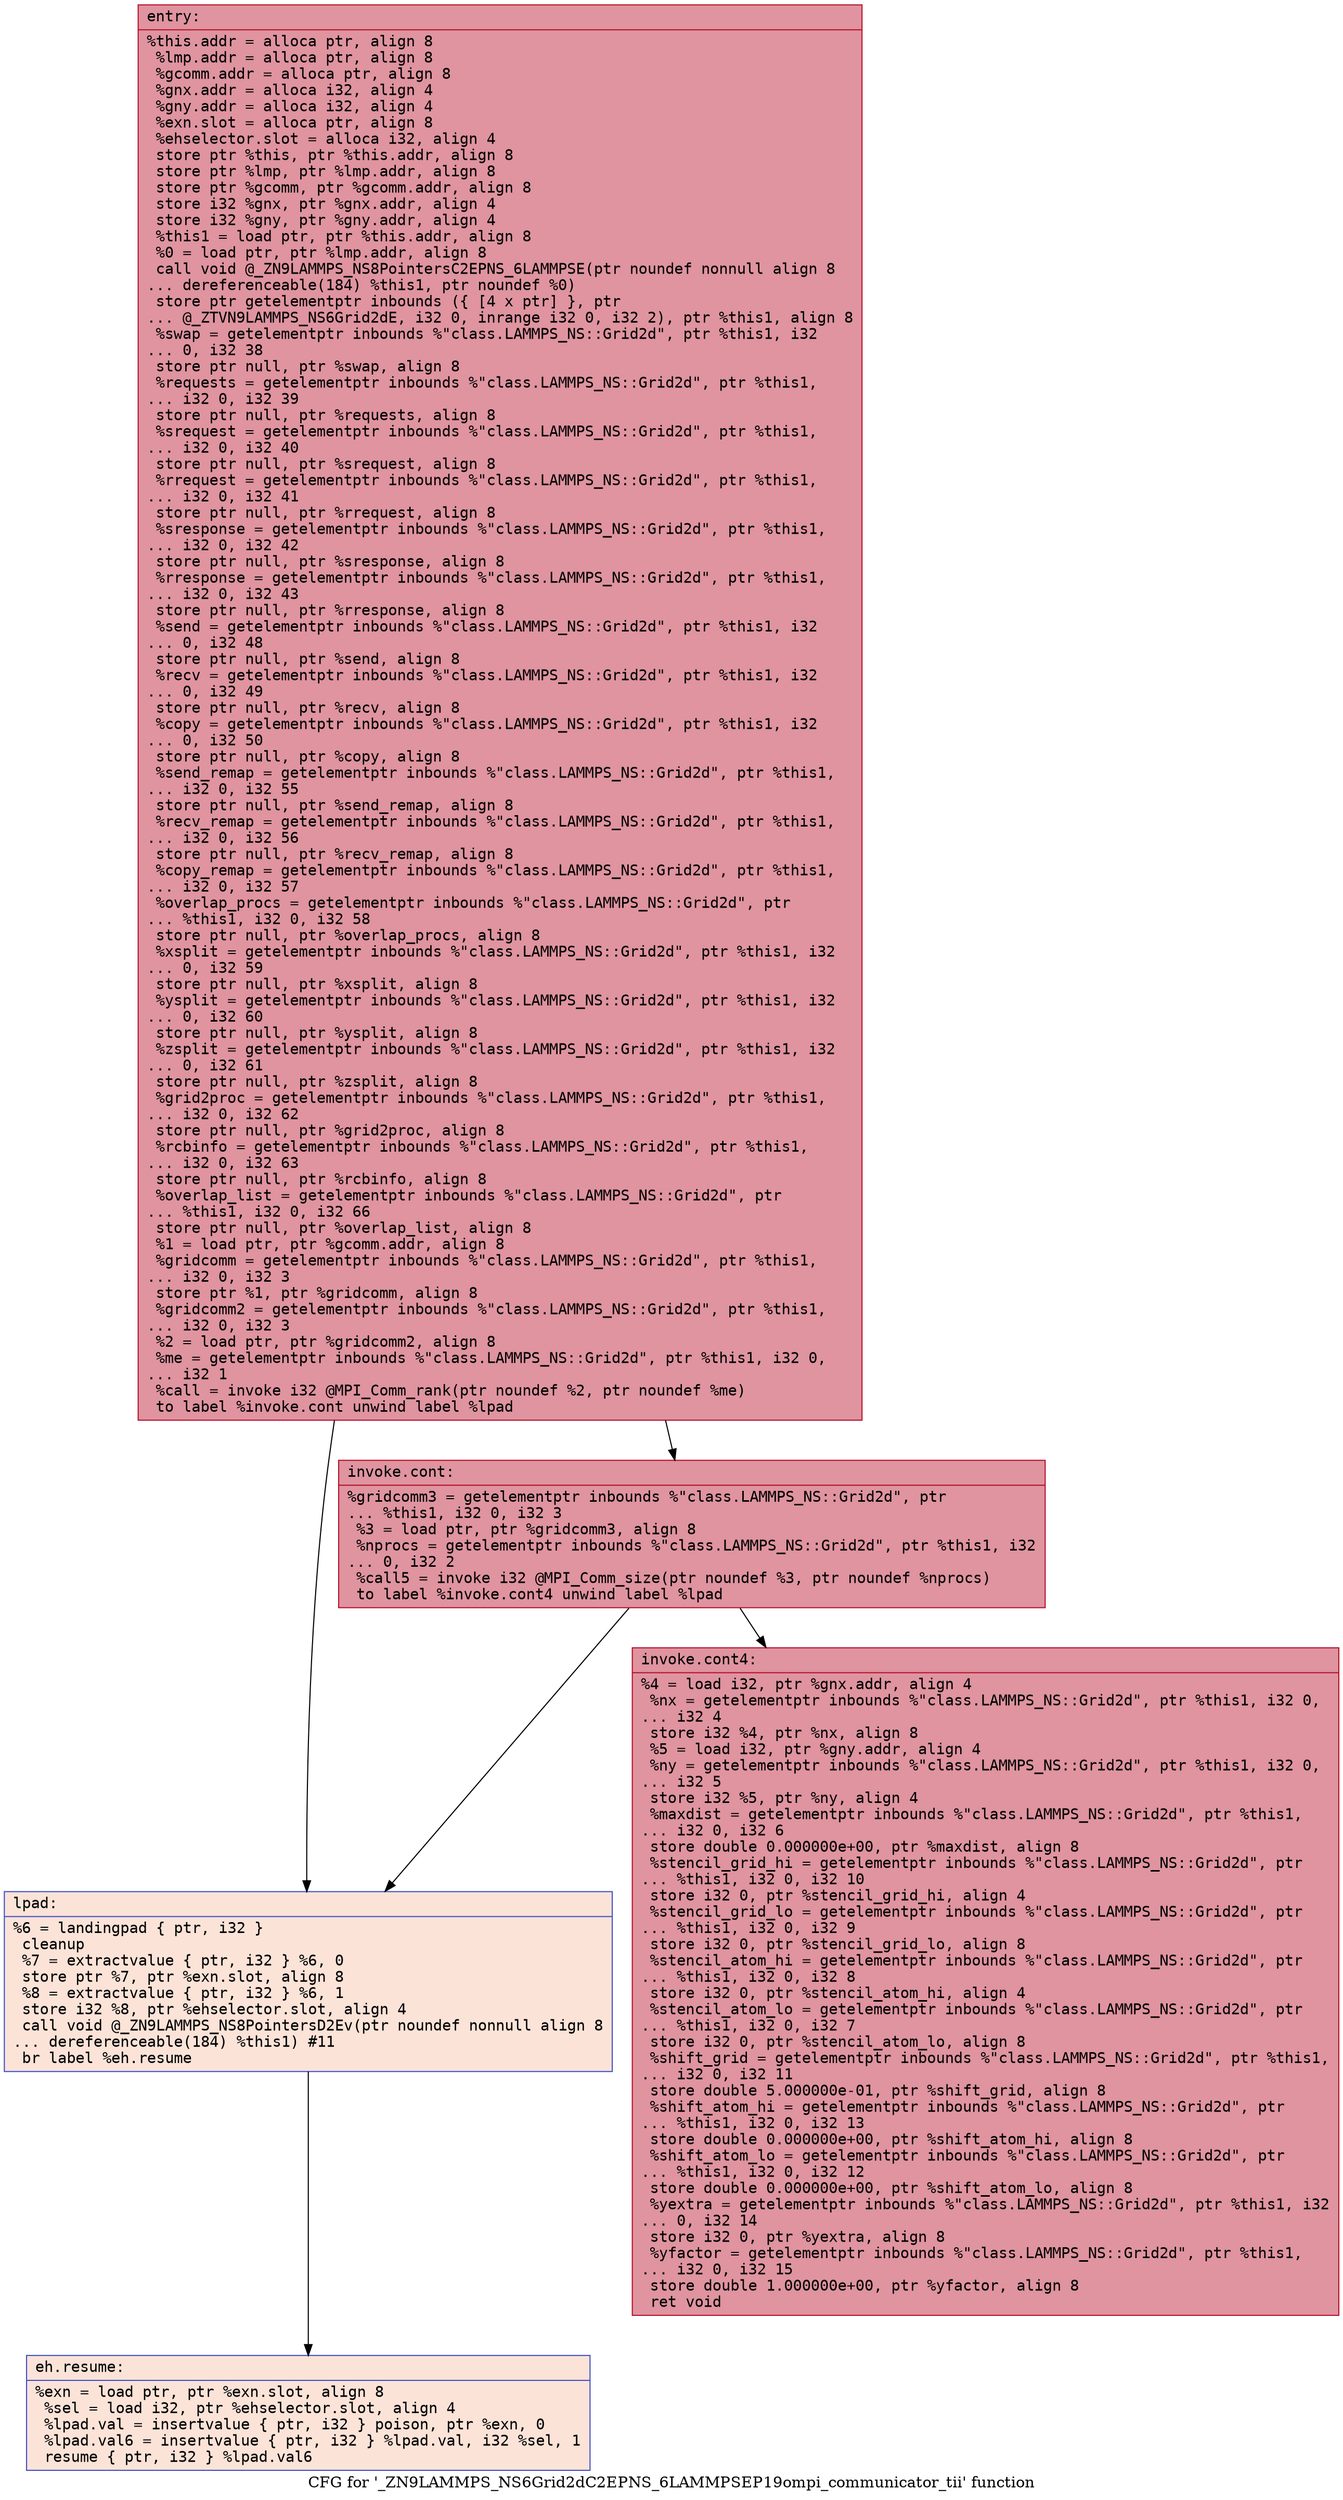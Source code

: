 digraph "CFG for '_ZN9LAMMPS_NS6Grid2dC2EPNS_6LAMMPSEP19ompi_communicator_tii' function" {
	label="CFG for '_ZN9LAMMPS_NS6Grid2dC2EPNS_6LAMMPSEP19ompi_communicator_tii' function";

	Node0x560f90d756a0 [shape=record,color="#b70d28ff", style=filled, fillcolor="#b70d2870" fontname="Courier",label="{entry:\l|  %this.addr = alloca ptr, align 8\l  %lmp.addr = alloca ptr, align 8\l  %gcomm.addr = alloca ptr, align 8\l  %gnx.addr = alloca i32, align 4\l  %gny.addr = alloca i32, align 4\l  %exn.slot = alloca ptr, align 8\l  %ehselector.slot = alloca i32, align 4\l  store ptr %this, ptr %this.addr, align 8\l  store ptr %lmp, ptr %lmp.addr, align 8\l  store ptr %gcomm, ptr %gcomm.addr, align 8\l  store i32 %gnx, ptr %gnx.addr, align 4\l  store i32 %gny, ptr %gny.addr, align 4\l  %this1 = load ptr, ptr %this.addr, align 8\l  %0 = load ptr, ptr %lmp.addr, align 8\l  call void @_ZN9LAMMPS_NS8PointersC2EPNS_6LAMMPSE(ptr noundef nonnull align 8\l... dereferenceable(184) %this1, ptr noundef %0)\l  store ptr getelementptr inbounds (\{ [4 x ptr] \}, ptr\l... @_ZTVN9LAMMPS_NS6Grid2dE, i32 0, inrange i32 0, i32 2), ptr %this1, align 8\l  %swap = getelementptr inbounds %\"class.LAMMPS_NS::Grid2d\", ptr %this1, i32\l... 0, i32 38\l  store ptr null, ptr %swap, align 8\l  %requests = getelementptr inbounds %\"class.LAMMPS_NS::Grid2d\", ptr %this1,\l... i32 0, i32 39\l  store ptr null, ptr %requests, align 8\l  %srequest = getelementptr inbounds %\"class.LAMMPS_NS::Grid2d\", ptr %this1,\l... i32 0, i32 40\l  store ptr null, ptr %srequest, align 8\l  %rrequest = getelementptr inbounds %\"class.LAMMPS_NS::Grid2d\", ptr %this1,\l... i32 0, i32 41\l  store ptr null, ptr %rrequest, align 8\l  %sresponse = getelementptr inbounds %\"class.LAMMPS_NS::Grid2d\", ptr %this1,\l... i32 0, i32 42\l  store ptr null, ptr %sresponse, align 8\l  %rresponse = getelementptr inbounds %\"class.LAMMPS_NS::Grid2d\", ptr %this1,\l... i32 0, i32 43\l  store ptr null, ptr %rresponse, align 8\l  %send = getelementptr inbounds %\"class.LAMMPS_NS::Grid2d\", ptr %this1, i32\l... 0, i32 48\l  store ptr null, ptr %send, align 8\l  %recv = getelementptr inbounds %\"class.LAMMPS_NS::Grid2d\", ptr %this1, i32\l... 0, i32 49\l  store ptr null, ptr %recv, align 8\l  %copy = getelementptr inbounds %\"class.LAMMPS_NS::Grid2d\", ptr %this1, i32\l... 0, i32 50\l  store ptr null, ptr %copy, align 8\l  %send_remap = getelementptr inbounds %\"class.LAMMPS_NS::Grid2d\", ptr %this1,\l... i32 0, i32 55\l  store ptr null, ptr %send_remap, align 8\l  %recv_remap = getelementptr inbounds %\"class.LAMMPS_NS::Grid2d\", ptr %this1,\l... i32 0, i32 56\l  store ptr null, ptr %recv_remap, align 8\l  %copy_remap = getelementptr inbounds %\"class.LAMMPS_NS::Grid2d\", ptr %this1,\l... i32 0, i32 57\l  %overlap_procs = getelementptr inbounds %\"class.LAMMPS_NS::Grid2d\", ptr\l... %this1, i32 0, i32 58\l  store ptr null, ptr %overlap_procs, align 8\l  %xsplit = getelementptr inbounds %\"class.LAMMPS_NS::Grid2d\", ptr %this1, i32\l... 0, i32 59\l  store ptr null, ptr %xsplit, align 8\l  %ysplit = getelementptr inbounds %\"class.LAMMPS_NS::Grid2d\", ptr %this1, i32\l... 0, i32 60\l  store ptr null, ptr %ysplit, align 8\l  %zsplit = getelementptr inbounds %\"class.LAMMPS_NS::Grid2d\", ptr %this1, i32\l... 0, i32 61\l  store ptr null, ptr %zsplit, align 8\l  %grid2proc = getelementptr inbounds %\"class.LAMMPS_NS::Grid2d\", ptr %this1,\l... i32 0, i32 62\l  store ptr null, ptr %grid2proc, align 8\l  %rcbinfo = getelementptr inbounds %\"class.LAMMPS_NS::Grid2d\", ptr %this1,\l... i32 0, i32 63\l  store ptr null, ptr %rcbinfo, align 8\l  %overlap_list = getelementptr inbounds %\"class.LAMMPS_NS::Grid2d\", ptr\l... %this1, i32 0, i32 66\l  store ptr null, ptr %overlap_list, align 8\l  %1 = load ptr, ptr %gcomm.addr, align 8\l  %gridcomm = getelementptr inbounds %\"class.LAMMPS_NS::Grid2d\", ptr %this1,\l... i32 0, i32 3\l  store ptr %1, ptr %gridcomm, align 8\l  %gridcomm2 = getelementptr inbounds %\"class.LAMMPS_NS::Grid2d\", ptr %this1,\l... i32 0, i32 3\l  %2 = load ptr, ptr %gridcomm2, align 8\l  %me = getelementptr inbounds %\"class.LAMMPS_NS::Grid2d\", ptr %this1, i32 0,\l... i32 1\l  %call = invoke i32 @MPI_Comm_rank(ptr noundef %2, ptr noundef %me)\l          to label %invoke.cont unwind label %lpad\l}"];
	Node0x560f90d756a0 -> Node0x560f90d7a130[tooltip="entry -> invoke.cont\nProbability 100.00%" ];
	Node0x560f90d756a0 -> Node0x560f90d7a210[tooltip="entry -> lpad\nProbability 0.00%" ];
	Node0x560f90d7a130 [shape=record,color="#b70d28ff", style=filled, fillcolor="#b70d2870" fontname="Courier",label="{invoke.cont:\l|  %gridcomm3 = getelementptr inbounds %\"class.LAMMPS_NS::Grid2d\", ptr\l... %this1, i32 0, i32 3\l  %3 = load ptr, ptr %gridcomm3, align 8\l  %nprocs = getelementptr inbounds %\"class.LAMMPS_NS::Grid2d\", ptr %this1, i32\l... 0, i32 2\l  %call5 = invoke i32 @MPI_Comm_size(ptr noundef %3, ptr noundef %nprocs)\l          to label %invoke.cont4 unwind label %lpad\l}"];
	Node0x560f90d7a130 -> Node0x560f90d7a780[tooltip="invoke.cont -> invoke.cont4\nProbability 100.00%" ];
	Node0x560f90d7a130 -> Node0x560f90d7a210[tooltip="invoke.cont -> lpad\nProbability 0.00%" ];
	Node0x560f90d7a780 [shape=record,color="#b70d28ff", style=filled, fillcolor="#b70d2870" fontname="Courier",label="{invoke.cont4:\l|  %4 = load i32, ptr %gnx.addr, align 4\l  %nx = getelementptr inbounds %\"class.LAMMPS_NS::Grid2d\", ptr %this1, i32 0,\l... i32 4\l  store i32 %4, ptr %nx, align 8\l  %5 = load i32, ptr %gny.addr, align 4\l  %ny = getelementptr inbounds %\"class.LAMMPS_NS::Grid2d\", ptr %this1, i32 0,\l... i32 5\l  store i32 %5, ptr %ny, align 4\l  %maxdist = getelementptr inbounds %\"class.LAMMPS_NS::Grid2d\", ptr %this1,\l... i32 0, i32 6\l  store double 0.000000e+00, ptr %maxdist, align 8\l  %stencil_grid_hi = getelementptr inbounds %\"class.LAMMPS_NS::Grid2d\", ptr\l... %this1, i32 0, i32 10\l  store i32 0, ptr %stencil_grid_hi, align 4\l  %stencil_grid_lo = getelementptr inbounds %\"class.LAMMPS_NS::Grid2d\", ptr\l... %this1, i32 0, i32 9\l  store i32 0, ptr %stencil_grid_lo, align 8\l  %stencil_atom_hi = getelementptr inbounds %\"class.LAMMPS_NS::Grid2d\", ptr\l... %this1, i32 0, i32 8\l  store i32 0, ptr %stencil_atom_hi, align 4\l  %stencil_atom_lo = getelementptr inbounds %\"class.LAMMPS_NS::Grid2d\", ptr\l... %this1, i32 0, i32 7\l  store i32 0, ptr %stencil_atom_lo, align 8\l  %shift_grid = getelementptr inbounds %\"class.LAMMPS_NS::Grid2d\", ptr %this1,\l... i32 0, i32 11\l  store double 5.000000e-01, ptr %shift_grid, align 8\l  %shift_atom_hi = getelementptr inbounds %\"class.LAMMPS_NS::Grid2d\", ptr\l... %this1, i32 0, i32 13\l  store double 0.000000e+00, ptr %shift_atom_hi, align 8\l  %shift_atom_lo = getelementptr inbounds %\"class.LAMMPS_NS::Grid2d\", ptr\l... %this1, i32 0, i32 12\l  store double 0.000000e+00, ptr %shift_atom_lo, align 8\l  %yextra = getelementptr inbounds %\"class.LAMMPS_NS::Grid2d\", ptr %this1, i32\l... 0, i32 14\l  store i32 0, ptr %yextra, align 8\l  %yfactor = getelementptr inbounds %\"class.LAMMPS_NS::Grid2d\", ptr %this1,\l... i32 0, i32 15\l  store double 1.000000e+00, ptr %yfactor, align 8\l  ret void\l}"];
	Node0x560f90d7a210 [shape=record,color="#3d50c3ff", style=filled, fillcolor="#f6bfa670" fontname="Courier",label="{lpad:\l|  %6 = landingpad \{ ptr, i32 \}\l          cleanup\l  %7 = extractvalue \{ ptr, i32 \} %6, 0\l  store ptr %7, ptr %exn.slot, align 8\l  %8 = extractvalue \{ ptr, i32 \} %6, 1\l  store i32 %8, ptr %ehselector.slot, align 4\l  call void @_ZN9LAMMPS_NS8PointersD2Ev(ptr noundef nonnull align 8\l... dereferenceable(184) %this1) #11\l  br label %eh.resume\l}"];
	Node0x560f90d7a210 -> Node0x560f90d7d550[tooltip="lpad -> eh.resume\nProbability 100.00%" ];
	Node0x560f90d7d550 [shape=record,color="#3d50c3ff", style=filled, fillcolor="#f6bfa670" fontname="Courier",label="{eh.resume:\l|  %exn = load ptr, ptr %exn.slot, align 8\l  %sel = load i32, ptr %ehselector.slot, align 4\l  %lpad.val = insertvalue \{ ptr, i32 \} poison, ptr %exn, 0\l  %lpad.val6 = insertvalue \{ ptr, i32 \} %lpad.val, i32 %sel, 1\l  resume \{ ptr, i32 \} %lpad.val6\l}"];
}

